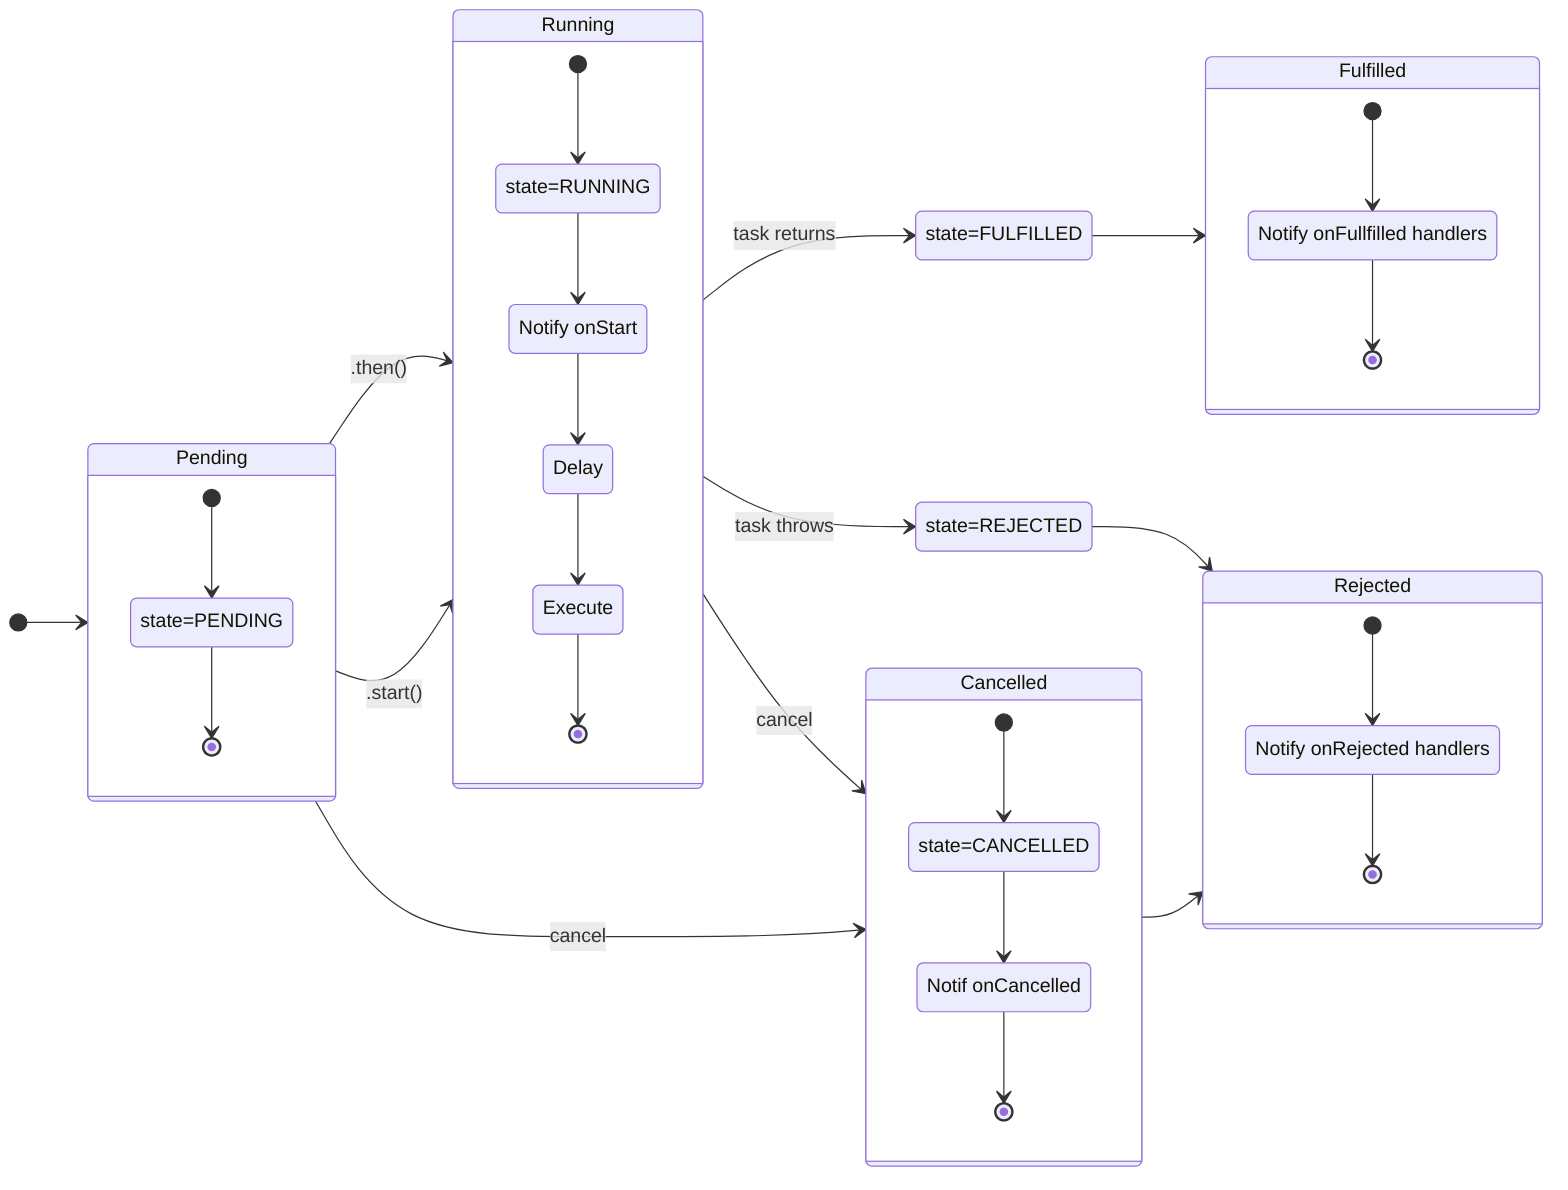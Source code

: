 stateDiagram-v2
    direction LR

    [*] --> Pending
    Pending --> Running : .then()
    Pending --> Running : .start()
    Running --> state=FULFILLED : task returns
    state=FULFILLED --> Fulfilled
    Running --> state=REJECTED : task throws
    state=REJECTED --> Rejected
    Pending --> Cancelled : cancel
    Running --> Cancelled : cancel
    Cancelled --> Rejected

    state Pending {
      [*] --> state=PENDING
      state=PENDING --> [*]
    }

    state Running {
      [*] --> state=RUNNING
      state=RUNNING --> NotifyStarted
      NotifyStarted --> Delay
      Delay --> Execute
      Execute --> [*]
      NotifyStarted : Notify onStart
    }

    state Fulfilled {
      [*] --> NotifyFulfilled
      NotifyFulfilled --> [*]
      NotifyFulfilled : Notify onFullfilled handlers
    }

    state Rejected {
      [*] --> NotifyRejected
      NotifyRejected --> [*]
      NotifyRejected : Notify onRejected handlers
    }

    state Cancelled {
      [*] --> state=CANCELLED
      state=CANCELLED --> NotifyCancelled
      NotifyCancelled --> [*]
      NotifyCancelled: Notif onCancelled
    }